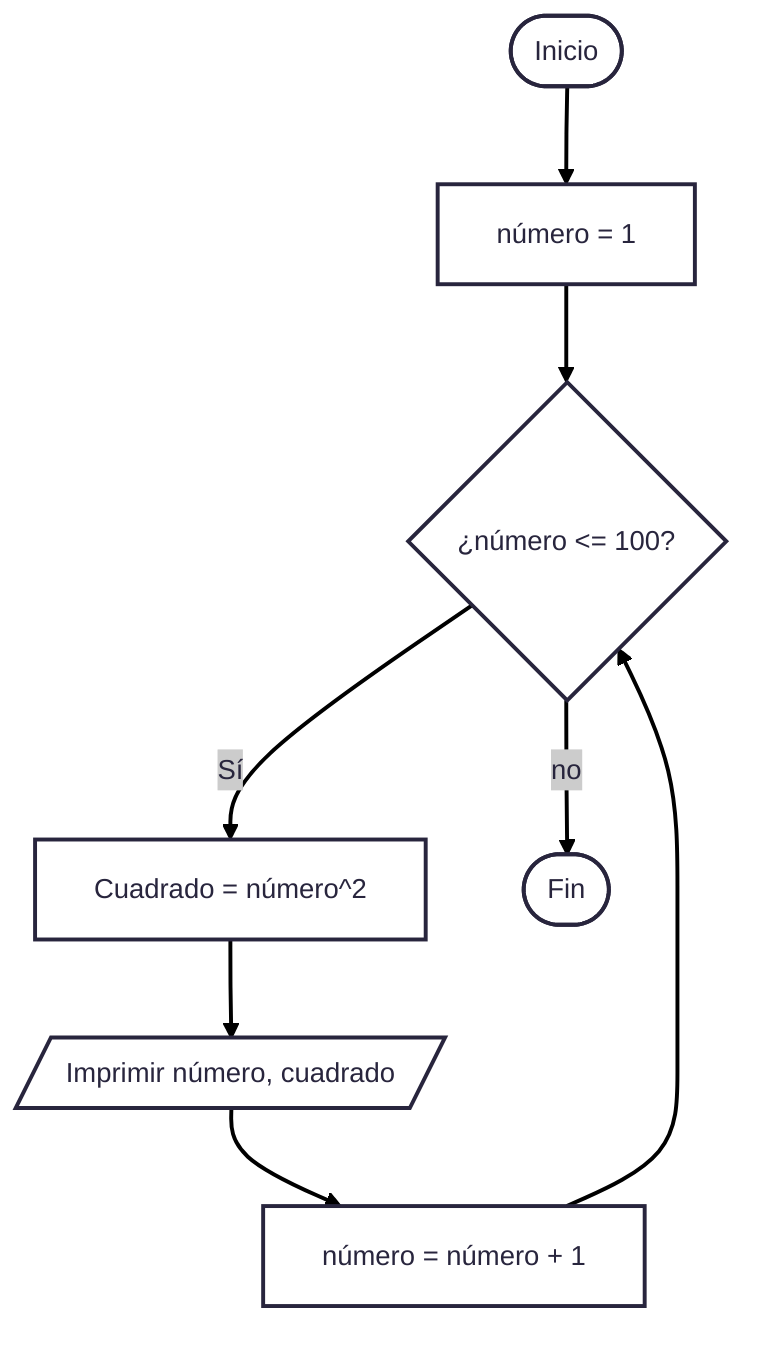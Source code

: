 ---
config:
  theme: redux
---

flowchart TD
    A(["Inicio"]) --> B[número = 1]
    B --> C{"¿número <= 100?"}
    C -- Sí --> D[Cuadrado = número^2]
    D --> G[/Imprimir número, cuadrado/]
    G --> H[número = número + 1]
    H --> C
    C -- no --> F(["Fin"])